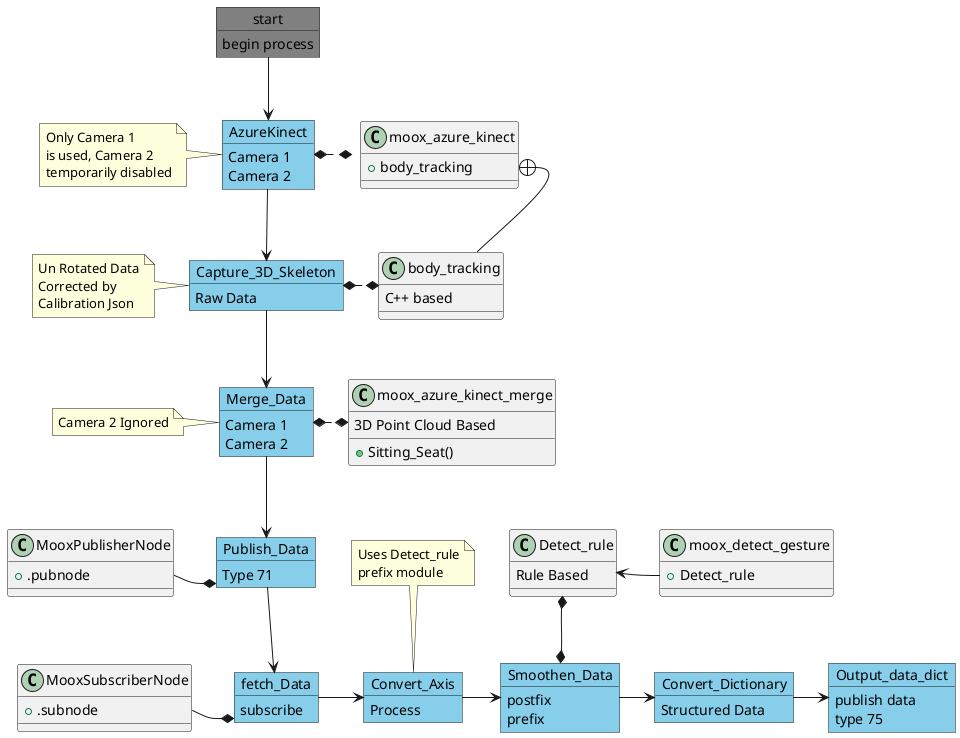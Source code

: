 @startuml

'Object Declaration

object start #gray
start : begin process

object AzureKinect #skyblue
AzureKinect : Camera 1
AzureKinect : Camera 2

object Capture_3D_Skeleton #skyblue
Capture_3D_Skeleton : Raw Data

object Merge_Data #skyblue
Merge_Data : Camera 1
Merge_Data : Camera 2

object Publish_Data #skyblue
Publish_Data : Type 71

object fetch_Data #skyblue
fetch_Data : subscribe

object Convert_Axis #skyblue
Convert_Axis : Process

object Smoothen_Data #skyblue
Smoothen_Data : postfix
Smoothen_Data : prefix

object Convert_Dictionary #skyblue
Convert_Dictionary : Structured Data

object Output_data_dict #skyblue
Output_data_dict : publish data
Output_data_dict : type 75

'Class Declaration

class moox_azure_kinect
{
    +body_tracking
}
class moox_azure_kinect_merge
{
    3D Point Cloud Based
    +Sitting_Seat()
}
class moox_detect_gesture
{
    +Detect_rule
}

class Detect_rule
{
    Rule Based
}

class body_tracking
{ 
    C++ based
}

class MooxPublisherNode
{
    +.pubnode
}

class MooxSubscriberNode
{
    +.subnode
}


'objects relationships
start -down-> AzureKinect
AzureKinect -down-> Capture_3D_Skeleton
Capture_3D_Skeleton -down-> Merge_Data
Merge_Data -down-> Publish_Data
Publish_Data -down-> fetch_Data
fetch_Data -right-> Convert_Axis
Convert_Axis -right-> Smoothen_Data
Smoothen_Data -right-> Convert_Dictionary
Convert_Dictionary -right-> Output_data_dict



'classes relationships
AzureKinect *.right.* moox_azure_kinect
Merge_Data *.right.* moox_azure_kinect_merge
Smoothen_Data *-up-* Detect_rule
moox_detect_gesture::Detect_rule -left-> Detect_rule
moox_azure_kinect::body_tracking +-down- body_tracking

Capture_3D_Skeleton *.right.* body_tracking
MooxPublisherNode::pubnode -right-* Publish_Data
MooxSubscriberNode::subnode -right-* fetch_Data

'annotations

note left of AzureKinect
    Only Camera 1
    is used, Camera 2
    temporarily disabled
end note

note top of Convert_Axis
    Uses Detect_rule
    prefix module
end note

note left of Capture_3D_Skeleton
    Un Rotated Data
    Corrected by
    Calibration Json
end note

note left of Merge_Data
    Camera 2 Ignored
end note


@end uml